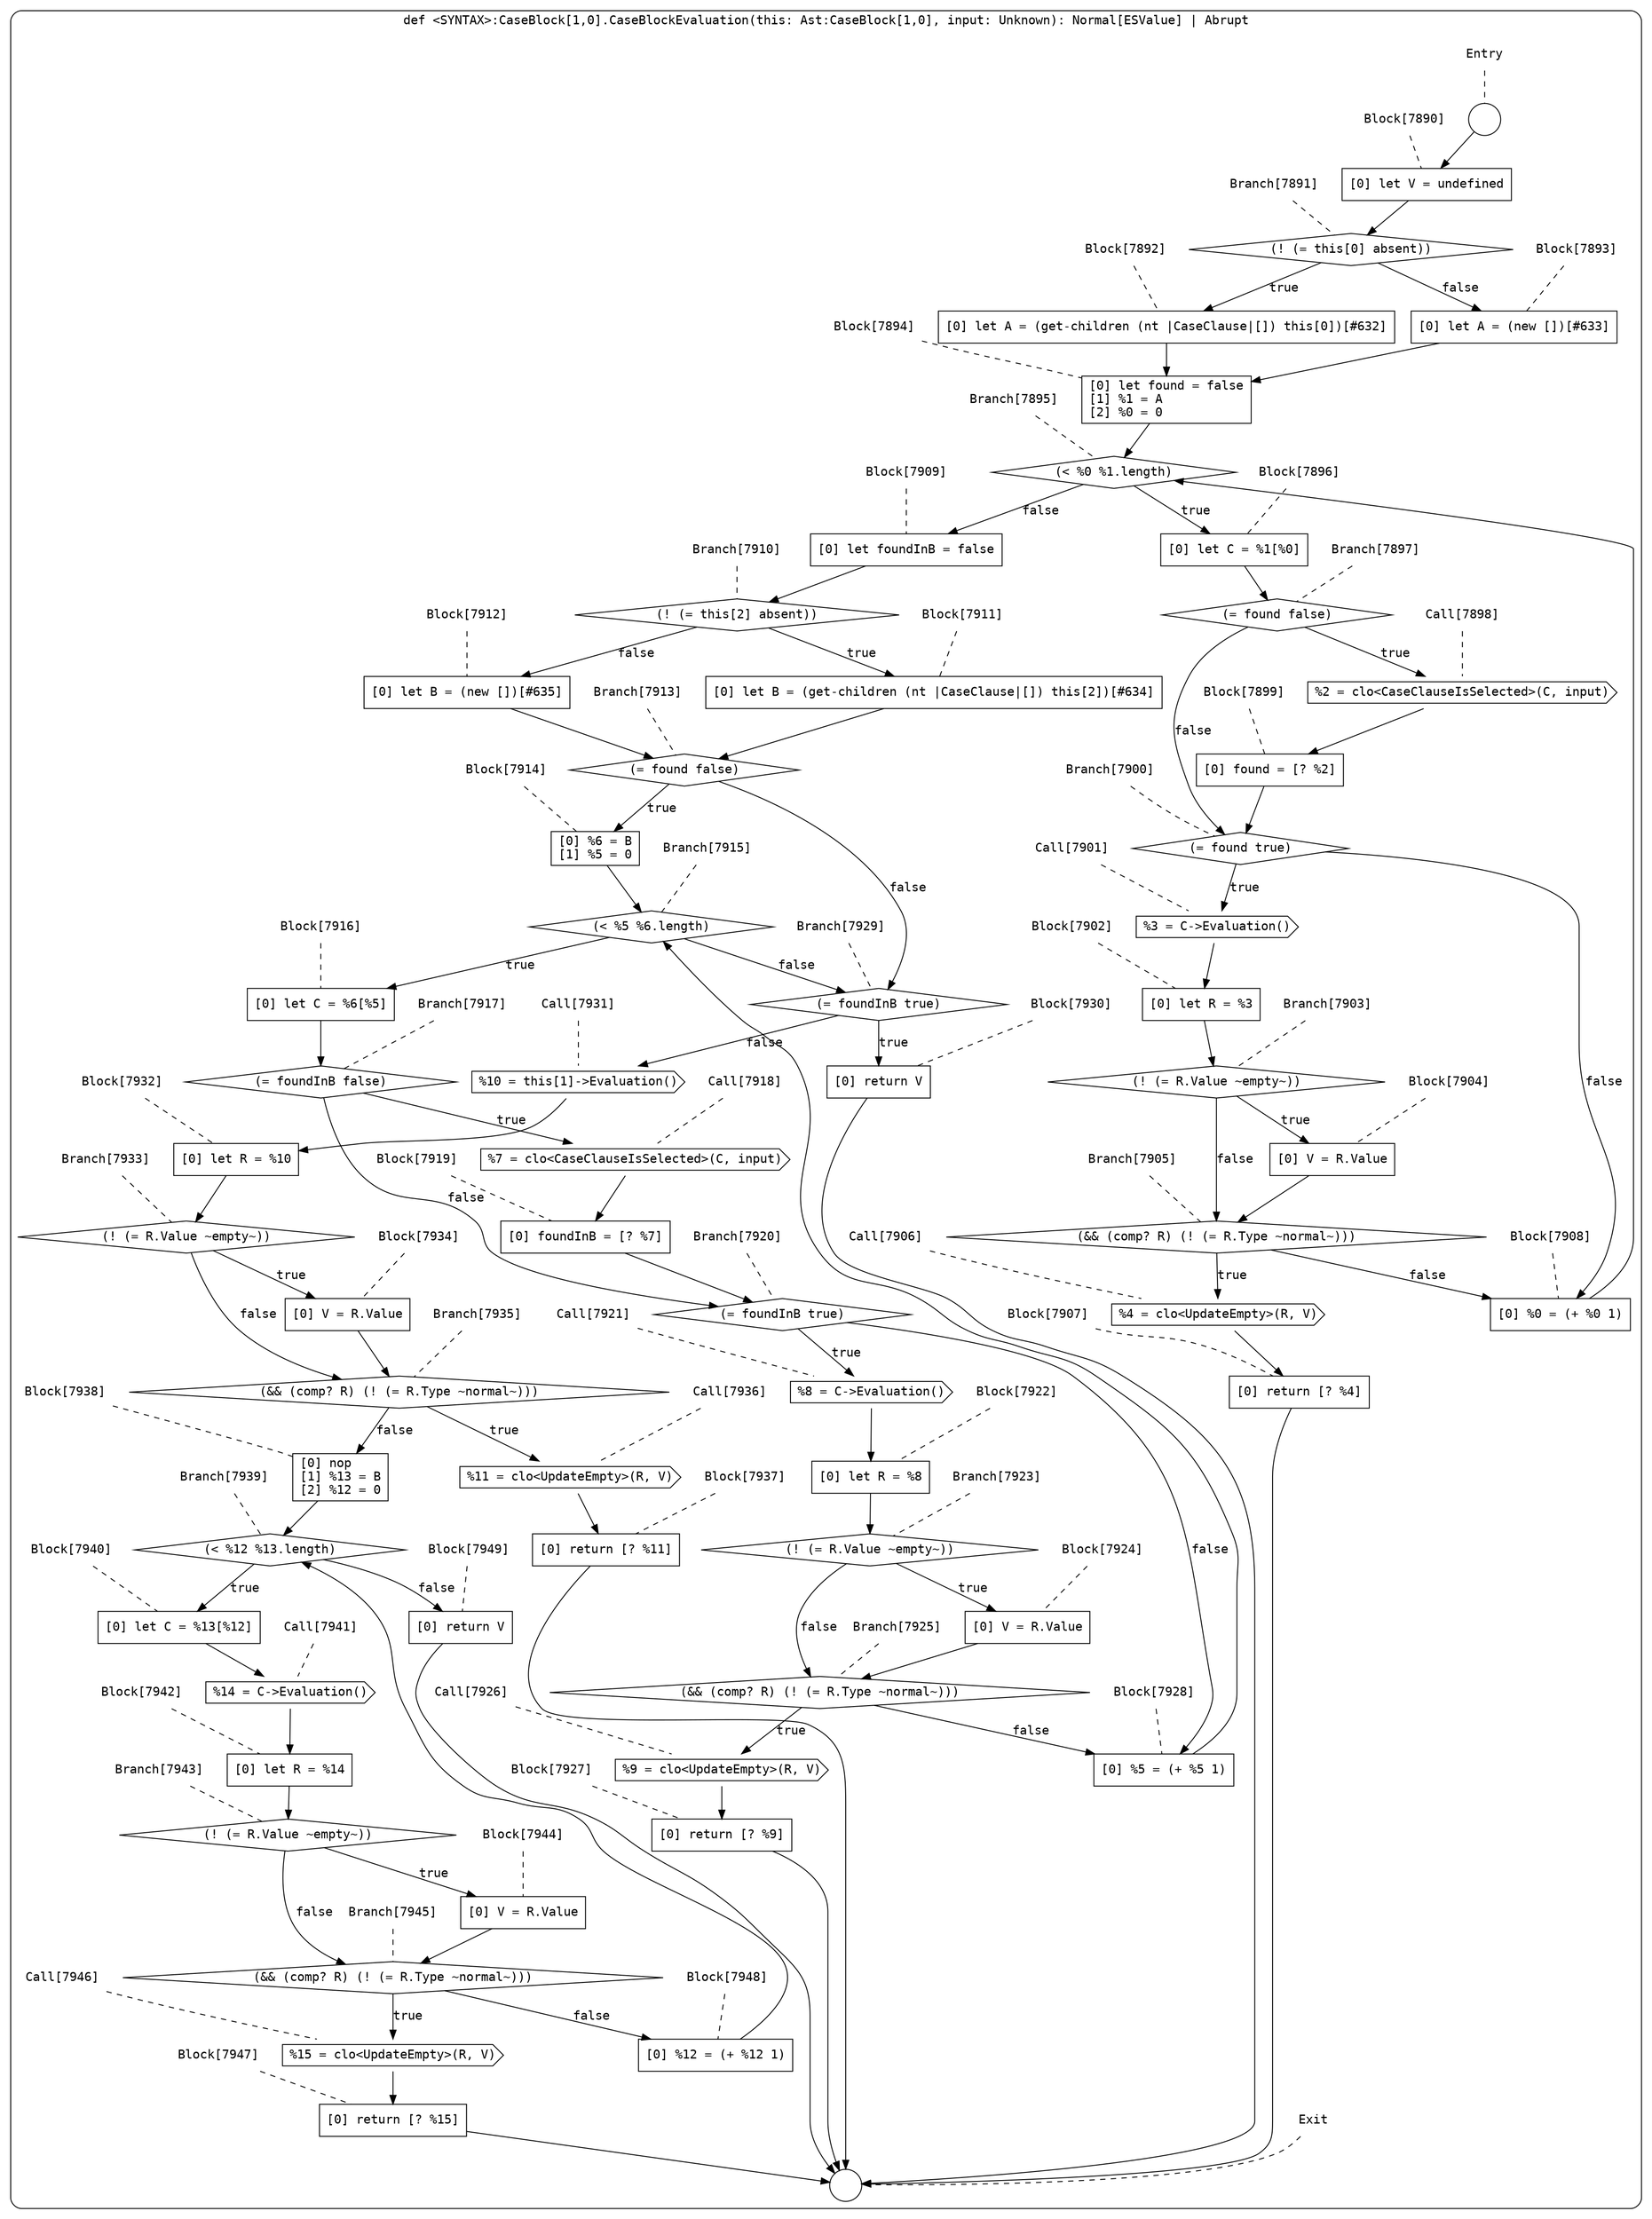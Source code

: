 digraph {
  graph [fontname = "Consolas"]
  node [fontname = "Consolas"]
  edge [fontname = "Consolas"]
  subgraph cluster1475 {
    label = "def <SYNTAX>:CaseBlock[1,0].CaseBlockEvaluation(this: Ast:CaseBlock[1,0], input: Unknown): Normal[ESValue] | Abrupt"
    style = rounded
    cluster1475_entry_name [shape=none, label=<<font color="black">Entry</font>>]
    cluster1475_entry_name -> cluster1475_entry [arrowhead=none, color="black", style=dashed]
    cluster1475_entry [shape=circle label=" " color="black" fillcolor="white" style=filled]
    cluster1475_entry -> node7890 [color="black"]
    cluster1475_exit_name [shape=none, label=<<font color="black">Exit</font>>]
    cluster1475_exit_name -> cluster1475_exit [arrowhead=none, color="black", style=dashed]
    cluster1475_exit [shape=circle label=" " color="black" fillcolor="white" style=filled]
    node7890_name [shape=none, label=<<font color="black">Block[7890]</font>>]
    node7890_name -> node7890 [arrowhead=none, color="black", style=dashed]
    node7890 [shape=box, label=<<font color="black">[0] let V = undefined<BR ALIGN="LEFT"/></font>> color="black" fillcolor="white", style=filled]
    node7890 -> node7891 [color="black"]
    node7891_name [shape=none, label=<<font color="black">Branch[7891]</font>>]
    node7891_name -> node7891 [arrowhead=none, color="black", style=dashed]
    node7891 [shape=diamond, label=<<font color="black">(! (= this[0] absent))</font>> color="black" fillcolor="white", style=filled]
    node7891 -> node7892 [label=<<font color="black">true</font>> color="black"]
    node7891 -> node7893 [label=<<font color="black">false</font>> color="black"]
    node7892_name [shape=none, label=<<font color="black">Block[7892]</font>>]
    node7892_name -> node7892 [arrowhead=none, color="black", style=dashed]
    node7892 [shape=box, label=<<font color="black">[0] let A = (get-children (nt |CaseClause|[]) this[0])[#632]<BR ALIGN="LEFT"/></font>> color="black" fillcolor="white", style=filled]
    node7892 -> node7894 [color="black"]
    node7893_name [shape=none, label=<<font color="black">Block[7893]</font>>]
    node7893_name -> node7893 [arrowhead=none, color="black", style=dashed]
    node7893 [shape=box, label=<<font color="black">[0] let A = (new [])[#633]<BR ALIGN="LEFT"/></font>> color="black" fillcolor="white", style=filled]
    node7893 -> node7894 [color="black"]
    node7894_name [shape=none, label=<<font color="black">Block[7894]</font>>]
    node7894_name -> node7894 [arrowhead=none, color="black", style=dashed]
    node7894 [shape=box, label=<<font color="black">[0] let found = false<BR ALIGN="LEFT"/>[1] %1 = A<BR ALIGN="LEFT"/>[2] %0 = 0<BR ALIGN="LEFT"/></font>> color="black" fillcolor="white", style=filled]
    node7894 -> node7895 [color="black"]
    node7895_name [shape=none, label=<<font color="black">Branch[7895]</font>>]
    node7895_name -> node7895 [arrowhead=none, color="black", style=dashed]
    node7895 [shape=diamond, label=<<font color="black">(&lt; %0 %1.length)</font>> color="black" fillcolor="white", style=filled]
    node7895 -> node7896 [label=<<font color="black">true</font>> color="black"]
    node7895 -> node7909 [label=<<font color="black">false</font>> color="black"]
    node7896_name [shape=none, label=<<font color="black">Block[7896]</font>>]
    node7896_name -> node7896 [arrowhead=none, color="black", style=dashed]
    node7896 [shape=box, label=<<font color="black">[0] let C = %1[%0]<BR ALIGN="LEFT"/></font>> color="black" fillcolor="white", style=filled]
    node7896 -> node7897 [color="black"]
    node7909_name [shape=none, label=<<font color="black">Block[7909]</font>>]
    node7909_name -> node7909 [arrowhead=none, color="black", style=dashed]
    node7909 [shape=box, label=<<font color="black">[0] let foundInB = false<BR ALIGN="LEFT"/></font>> color="black" fillcolor="white", style=filled]
    node7909 -> node7910 [color="black"]
    node7897_name [shape=none, label=<<font color="black">Branch[7897]</font>>]
    node7897_name -> node7897 [arrowhead=none, color="black", style=dashed]
    node7897 [shape=diamond, label=<<font color="black">(= found false)</font>> color="black" fillcolor="white", style=filled]
    node7897 -> node7898 [label=<<font color="black">true</font>> color="black"]
    node7897 -> node7900 [label=<<font color="black">false</font>> color="black"]
    node7910_name [shape=none, label=<<font color="black">Branch[7910]</font>>]
    node7910_name -> node7910 [arrowhead=none, color="black", style=dashed]
    node7910 [shape=diamond, label=<<font color="black">(! (= this[2] absent))</font>> color="black" fillcolor="white", style=filled]
    node7910 -> node7911 [label=<<font color="black">true</font>> color="black"]
    node7910 -> node7912 [label=<<font color="black">false</font>> color="black"]
    node7898_name [shape=none, label=<<font color="black">Call[7898]</font>>]
    node7898_name -> node7898 [arrowhead=none, color="black", style=dashed]
    node7898 [shape=cds, label=<<font color="black">%2 = clo&lt;CaseClauseIsSelected&gt;(C, input)</font>> color="black" fillcolor="white", style=filled]
    node7898 -> node7899 [color="black"]
    node7900_name [shape=none, label=<<font color="black">Branch[7900]</font>>]
    node7900_name -> node7900 [arrowhead=none, color="black", style=dashed]
    node7900 [shape=diamond, label=<<font color="black">(= found true)</font>> color="black" fillcolor="white", style=filled]
    node7900 -> node7901 [label=<<font color="black">true</font>> color="black"]
    node7900 -> node7908 [label=<<font color="black">false</font>> color="black"]
    node7911_name [shape=none, label=<<font color="black">Block[7911]</font>>]
    node7911_name -> node7911 [arrowhead=none, color="black", style=dashed]
    node7911 [shape=box, label=<<font color="black">[0] let B = (get-children (nt |CaseClause|[]) this[2])[#634]<BR ALIGN="LEFT"/></font>> color="black" fillcolor="white", style=filled]
    node7911 -> node7913 [color="black"]
    node7912_name [shape=none, label=<<font color="black">Block[7912]</font>>]
    node7912_name -> node7912 [arrowhead=none, color="black", style=dashed]
    node7912 [shape=box, label=<<font color="black">[0] let B = (new [])[#635]<BR ALIGN="LEFT"/></font>> color="black" fillcolor="white", style=filled]
    node7912 -> node7913 [color="black"]
    node7899_name [shape=none, label=<<font color="black">Block[7899]</font>>]
    node7899_name -> node7899 [arrowhead=none, color="black", style=dashed]
    node7899 [shape=box, label=<<font color="black">[0] found = [? %2]<BR ALIGN="LEFT"/></font>> color="black" fillcolor="white", style=filled]
    node7899 -> node7900 [color="black"]
    node7901_name [shape=none, label=<<font color="black">Call[7901]</font>>]
    node7901_name -> node7901 [arrowhead=none, color="black", style=dashed]
    node7901 [shape=cds, label=<<font color="black">%3 = C-&gt;Evaluation()</font>> color="black" fillcolor="white", style=filled]
    node7901 -> node7902 [color="black"]
    node7908_name [shape=none, label=<<font color="black">Block[7908]</font>>]
    node7908_name -> node7908 [arrowhead=none, color="black", style=dashed]
    node7908 [shape=box, label=<<font color="black">[0] %0 = (+ %0 1)<BR ALIGN="LEFT"/></font>> color="black" fillcolor="white", style=filled]
    node7908 -> node7895 [color="black"]
    node7913_name [shape=none, label=<<font color="black">Branch[7913]</font>>]
    node7913_name -> node7913 [arrowhead=none, color="black", style=dashed]
    node7913 [shape=diamond, label=<<font color="black">(= found false)</font>> color="black" fillcolor="white", style=filled]
    node7913 -> node7914 [label=<<font color="black">true</font>> color="black"]
    node7913 -> node7929 [label=<<font color="black">false</font>> color="black"]
    node7902_name [shape=none, label=<<font color="black">Block[7902]</font>>]
    node7902_name -> node7902 [arrowhead=none, color="black", style=dashed]
    node7902 [shape=box, label=<<font color="black">[0] let R = %3<BR ALIGN="LEFT"/></font>> color="black" fillcolor="white", style=filled]
    node7902 -> node7903 [color="black"]
    node7914_name [shape=none, label=<<font color="black">Block[7914]</font>>]
    node7914_name -> node7914 [arrowhead=none, color="black", style=dashed]
    node7914 [shape=box, label=<<font color="black">[0] %6 = B<BR ALIGN="LEFT"/>[1] %5 = 0<BR ALIGN="LEFT"/></font>> color="black" fillcolor="white", style=filled]
    node7914 -> node7915 [color="black"]
    node7929_name [shape=none, label=<<font color="black">Branch[7929]</font>>]
    node7929_name -> node7929 [arrowhead=none, color="black", style=dashed]
    node7929 [shape=diamond, label=<<font color="black">(= foundInB true)</font>> color="black" fillcolor="white", style=filled]
    node7929 -> node7930 [label=<<font color="black">true</font>> color="black"]
    node7929 -> node7931 [label=<<font color="black">false</font>> color="black"]
    node7903_name [shape=none, label=<<font color="black">Branch[7903]</font>>]
    node7903_name -> node7903 [arrowhead=none, color="black", style=dashed]
    node7903 [shape=diamond, label=<<font color="black">(! (= R.Value ~empty~))</font>> color="black" fillcolor="white", style=filled]
    node7903 -> node7904 [label=<<font color="black">true</font>> color="black"]
    node7903 -> node7905 [label=<<font color="black">false</font>> color="black"]
    node7915_name [shape=none, label=<<font color="black">Branch[7915]</font>>]
    node7915_name -> node7915 [arrowhead=none, color="black", style=dashed]
    node7915 [shape=diamond, label=<<font color="black">(&lt; %5 %6.length)</font>> color="black" fillcolor="white", style=filled]
    node7915 -> node7916 [label=<<font color="black">true</font>> color="black"]
    node7915 -> node7929 [label=<<font color="black">false</font>> color="black"]
    node7930_name [shape=none, label=<<font color="black">Block[7930]</font>>]
    node7930_name -> node7930 [arrowhead=none, color="black", style=dashed]
    node7930 [shape=box, label=<<font color="black">[0] return V<BR ALIGN="LEFT"/></font>> color="black" fillcolor="white", style=filled]
    node7930 -> cluster1475_exit [color="black"]
    node7931_name [shape=none, label=<<font color="black">Call[7931]</font>>]
    node7931_name -> node7931 [arrowhead=none, color="black", style=dashed]
    node7931 [shape=cds, label=<<font color="black">%10 = this[1]-&gt;Evaluation()</font>> color="black" fillcolor="white", style=filled]
    node7931 -> node7932 [color="black"]
    node7904_name [shape=none, label=<<font color="black">Block[7904]</font>>]
    node7904_name -> node7904 [arrowhead=none, color="black", style=dashed]
    node7904 [shape=box, label=<<font color="black">[0] V = R.Value<BR ALIGN="LEFT"/></font>> color="black" fillcolor="white", style=filled]
    node7904 -> node7905 [color="black"]
    node7905_name [shape=none, label=<<font color="black">Branch[7905]</font>>]
    node7905_name -> node7905 [arrowhead=none, color="black", style=dashed]
    node7905 [shape=diamond, label=<<font color="black">(&amp;&amp; (comp? R) (! (= R.Type ~normal~)))</font>> color="black" fillcolor="white", style=filled]
    node7905 -> node7906 [label=<<font color="black">true</font>> color="black"]
    node7905 -> node7908 [label=<<font color="black">false</font>> color="black"]
    node7916_name [shape=none, label=<<font color="black">Block[7916]</font>>]
    node7916_name -> node7916 [arrowhead=none, color="black", style=dashed]
    node7916 [shape=box, label=<<font color="black">[0] let C = %6[%5]<BR ALIGN="LEFT"/></font>> color="black" fillcolor="white", style=filled]
    node7916 -> node7917 [color="black"]
    node7932_name [shape=none, label=<<font color="black">Block[7932]</font>>]
    node7932_name -> node7932 [arrowhead=none, color="black", style=dashed]
    node7932 [shape=box, label=<<font color="black">[0] let R = %10<BR ALIGN="LEFT"/></font>> color="black" fillcolor="white", style=filled]
    node7932 -> node7933 [color="black"]
    node7906_name [shape=none, label=<<font color="black">Call[7906]</font>>]
    node7906_name -> node7906 [arrowhead=none, color="black", style=dashed]
    node7906 [shape=cds, label=<<font color="black">%4 = clo&lt;UpdateEmpty&gt;(R, V)</font>> color="black" fillcolor="white", style=filled]
    node7906 -> node7907 [color="black"]
    node7917_name [shape=none, label=<<font color="black">Branch[7917]</font>>]
    node7917_name -> node7917 [arrowhead=none, color="black", style=dashed]
    node7917 [shape=diamond, label=<<font color="black">(= foundInB false)</font>> color="black" fillcolor="white", style=filled]
    node7917 -> node7918 [label=<<font color="black">true</font>> color="black"]
    node7917 -> node7920 [label=<<font color="black">false</font>> color="black"]
    node7933_name [shape=none, label=<<font color="black">Branch[7933]</font>>]
    node7933_name -> node7933 [arrowhead=none, color="black", style=dashed]
    node7933 [shape=diamond, label=<<font color="black">(! (= R.Value ~empty~))</font>> color="black" fillcolor="white", style=filled]
    node7933 -> node7934 [label=<<font color="black">true</font>> color="black"]
    node7933 -> node7935 [label=<<font color="black">false</font>> color="black"]
    node7907_name [shape=none, label=<<font color="black">Block[7907]</font>>]
    node7907_name -> node7907 [arrowhead=none, color="black", style=dashed]
    node7907 [shape=box, label=<<font color="black">[0] return [? %4]<BR ALIGN="LEFT"/></font>> color="black" fillcolor="white", style=filled]
    node7907 -> cluster1475_exit [color="black"]
    node7918_name [shape=none, label=<<font color="black">Call[7918]</font>>]
    node7918_name -> node7918 [arrowhead=none, color="black", style=dashed]
    node7918 [shape=cds, label=<<font color="black">%7 = clo&lt;CaseClauseIsSelected&gt;(C, input)</font>> color="black" fillcolor="white", style=filled]
    node7918 -> node7919 [color="black"]
    node7920_name [shape=none, label=<<font color="black">Branch[7920]</font>>]
    node7920_name -> node7920 [arrowhead=none, color="black", style=dashed]
    node7920 [shape=diamond, label=<<font color="black">(= foundInB true)</font>> color="black" fillcolor="white", style=filled]
    node7920 -> node7921 [label=<<font color="black">true</font>> color="black"]
    node7920 -> node7928 [label=<<font color="black">false</font>> color="black"]
    node7934_name [shape=none, label=<<font color="black">Block[7934]</font>>]
    node7934_name -> node7934 [arrowhead=none, color="black", style=dashed]
    node7934 [shape=box, label=<<font color="black">[0] V = R.Value<BR ALIGN="LEFT"/></font>> color="black" fillcolor="white", style=filled]
    node7934 -> node7935 [color="black"]
    node7935_name [shape=none, label=<<font color="black">Branch[7935]</font>>]
    node7935_name -> node7935 [arrowhead=none, color="black", style=dashed]
    node7935 [shape=diamond, label=<<font color="black">(&amp;&amp; (comp? R) (! (= R.Type ~normal~)))</font>> color="black" fillcolor="white", style=filled]
    node7935 -> node7936 [label=<<font color="black">true</font>> color="black"]
    node7935 -> node7938 [label=<<font color="black">false</font>> color="black"]
    node7919_name [shape=none, label=<<font color="black">Block[7919]</font>>]
    node7919_name -> node7919 [arrowhead=none, color="black", style=dashed]
    node7919 [shape=box, label=<<font color="black">[0] foundInB = [? %7]<BR ALIGN="LEFT"/></font>> color="black" fillcolor="white", style=filled]
    node7919 -> node7920 [color="black"]
    node7921_name [shape=none, label=<<font color="black">Call[7921]</font>>]
    node7921_name -> node7921 [arrowhead=none, color="black", style=dashed]
    node7921 [shape=cds, label=<<font color="black">%8 = C-&gt;Evaluation()</font>> color="black" fillcolor="white", style=filled]
    node7921 -> node7922 [color="black"]
    node7928_name [shape=none, label=<<font color="black">Block[7928]</font>>]
    node7928_name -> node7928 [arrowhead=none, color="black", style=dashed]
    node7928 [shape=box, label=<<font color="black">[0] %5 = (+ %5 1)<BR ALIGN="LEFT"/></font>> color="black" fillcolor="white", style=filled]
    node7928 -> node7915 [color="black"]
    node7936_name [shape=none, label=<<font color="black">Call[7936]</font>>]
    node7936_name -> node7936 [arrowhead=none, color="black", style=dashed]
    node7936 [shape=cds, label=<<font color="black">%11 = clo&lt;UpdateEmpty&gt;(R, V)</font>> color="black" fillcolor="white", style=filled]
    node7936 -> node7937 [color="black"]
    node7938_name [shape=none, label=<<font color="black">Block[7938]</font>>]
    node7938_name -> node7938 [arrowhead=none, color="black", style=dashed]
    node7938 [shape=box, label=<<font color="black">[0] nop<BR ALIGN="LEFT"/>[1] %13 = B<BR ALIGN="LEFT"/>[2] %12 = 0<BR ALIGN="LEFT"/></font>> color="black" fillcolor="white", style=filled]
    node7938 -> node7939 [color="black"]
    node7922_name [shape=none, label=<<font color="black">Block[7922]</font>>]
    node7922_name -> node7922 [arrowhead=none, color="black", style=dashed]
    node7922 [shape=box, label=<<font color="black">[0] let R = %8<BR ALIGN="LEFT"/></font>> color="black" fillcolor="white", style=filled]
    node7922 -> node7923 [color="black"]
    node7937_name [shape=none, label=<<font color="black">Block[7937]</font>>]
    node7937_name -> node7937 [arrowhead=none, color="black", style=dashed]
    node7937 [shape=box, label=<<font color="black">[0] return [? %11]<BR ALIGN="LEFT"/></font>> color="black" fillcolor="white", style=filled]
    node7937 -> cluster1475_exit [color="black"]
    node7939_name [shape=none, label=<<font color="black">Branch[7939]</font>>]
    node7939_name -> node7939 [arrowhead=none, color="black", style=dashed]
    node7939 [shape=diamond, label=<<font color="black">(&lt; %12 %13.length)</font>> color="black" fillcolor="white", style=filled]
    node7939 -> node7940 [label=<<font color="black">true</font>> color="black"]
    node7939 -> node7949 [label=<<font color="black">false</font>> color="black"]
    node7923_name [shape=none, label=<<font color="black">Branch[7923]</font>>]
    node7923_name -> node7923 [arrowhead=none, color="black", style=dashed]
    node7923 [shape=diamond, label=<<font color="black">(! (= R.Value ~empty~))</font>> color="black" fillcolor="white", style=filled]
    node7923 -> node7924 [label=<<font color="black">true</font>> color="black"]
    node7923 -> node7925 [label=<<font color="black">false</font>> color="black"]
    node7940_name [shape=none, label=<<font color="black">Block[7940]</font>>]
    node7940_name -> node7940 [arrowhead=none, color="black", style=dashed]
    node7940 [shape=box, label=<<font color="black">[0] let C = %13[%12]<BR ALIGN="LEFT"/></font>> color="black" fillcolor="white", style=filled]
    node7940 -> node7941 [color="black"]
    node7949_name [shape=none, label=<<font color="black">Block[7949]</font>>]
    node7949_name -> node7949 [arrowhead=none, color="black", style=dashed]
    node7949 [shape=box, label=<<font color="black">[0] return V<BR ALIGN="LEFT"/></font>> color="black" fillcolor="white", style=filled]
    node7949 -> cluster1475_exit [color="black"]
    node7924_name [shape=none, label=<<font color="black">Block[7924]</font>>]
    node7924_name -> node7924 [arrowhead=none, color="black", style=dashed]
    node7924 [shape=box, label=<<font color="black">[0] V = R.Value<BR ALIGN="LEFT"/></font>> color="black" fillcolor="white", style=filled]
    node7924 -> node7925 [color="black"]
    node7925_name [shape=none, label=<<font color="black">Branch[7925]</font>>]
    node7925_name -> node7925 [arrowhead=none, color="black", style=dashed]
    node7925 [shape=diamond, label=<<font color="black">(&amp;&amp; (comp? R) (! (= R.Type ~normal~)))</font>> color="black" fillcolor="white", style=filled]
    node7925 -> node7926 [label=<<font color="black">true</font>> color="black"]
    node7925 -> node7928 [label=<<font color="black">false</font>> color="black"]
    node7941_name [shape=none, label=<<font color="black">Call[7941]</font>>]
    node7941_name -> node7941 [arrowhead=none, color="black", style=dashed]
    node7941 [shape=cds, label=<<font color="black">%14 = C-&gt;Evaluation()</font>> color="black" fillcolor="white", style=filled]
    node7941 -> node7942 [color="black"]
    node7926_name [shape=none, label=<<font color="black">Call[7926]</font>>]
    node7926_name -> node7926 [arrowhead=none, color="black", style=dashed]
    node7926 [shape=cds, label=<<font color="black">%9 = clo&lt;UpdateEmpty&gt;(R, V)</font>> color="black" fillcolor="white", style=filled]
    node7926 -> node7927 [color="black"]
    node7942_name [shape=none, label=<<font color="black">Block[7942]</font>>]
    node7942_name -> node7942 [arrowhead=none, color="black", style=dashed]
    node7942 [shape=box, label=<<font color="black">[0] let R = %14<BR ALIGN="LEFT"/></font>> color="black" fillcolor="white", style=filled]
    node7942 -> node7943 [color="black"]
    node7927_name [shape=none, label=<<font color="black">Block[7927]</font>>]
    node7927_name -> node7927 [arrowhead=none, color="black", style=dashed]
    node7927 [shape=box, label=<<font color="black">[0] return [? %9]<BR ALIGN="LEFT"/></font>> color="black" fillcolor="white", style=filled]
    node7927 -> cluster1475_exit [color="black"]
    node7943_name [shape=none, label=<<font color="black">Branch[7943]</font>>]
    node7943_name -> node7943 [arrowhead=none, color="black", style=dashed]
    node7943 [shape=diamond, label=<<font color="black">(! (= R.Value ~empty~))</font>> color="black" fillcolor="white", style=filled]
    node7943 -> node7944 [label=<<font color="black">true</font>> color="black"]
    node7943 -> node7945 [label=<<font color="black">false</font>> color="black"]
    node7944_name [shape=none, label=<<font color="black">Block[7944]</font>>]
    node7944_name -> node7944 [arrowhead=none, color="black", style=dashed]
    node7944 [shape=box, label=<<font color="black">[0] V = R.Value<BR ALIGN="LEFT"/></font>> color="black" fillcolor="white", style=filled]
    node7944 -> node7945 [color="black"]
    node7945_name [shape=none, label=<<font color="black">Branch[7945]</font>>]
    node7945_name -> node7945 [arrowhead=none, color="black", style=dashed]
    node7945 [shape=diamond, label=<<font color="black">(&amp;&amp; (comp? R) (! (= R.Type ~normal~)))</font>> color="black" fillcolor="white", style=filled]
    node7945 -> node7946 [label=<<font color="black">true</font>> color="black"]
    node7945 -> node7948 [label=<<font color="black">false</font>> color="black"]
    node7946_name [shape=none, label=<<font color="black">Call[7946]</font>>]
    node7946_name -> node7946 [arrowhead=none, color="black", style=dashed]
    node7946 [shape=cds, label=<<font color="black">%15 = clo&lt;UpdateEmpty&gt;(R, V)</font>> color="black" fillcolor="white", style=filled]
    node7946 -> node7947 [color="black"]
    node7948_name [shape=none, label=<<font color="black">Block[7948]</font>>]
    node7948_name -> node7948 [arrowhead=none, color="black", style=dashed]
    node7948 [shape=box, label=<<font color="black">[0] %12 = (+ %12 1)<BR ALIGN="LEFT"/></font>> color="black" fillcolor="white", style=filled]
    node7948 -> node7939 [color="black"]
    node7947_name [shape=none, label=<<font color="black">Block[7947]</font>>]
    node7947_name -> node7947 [arrowhead=none, color="black", style=dashed]
    node7947 [shape=box, label=<<font color="black">[0] return [? %15]<BR ALIGN="LEFT"/></font>> color="black" fillcolor="white", style=filled]
    node7947 -> cluster1475_exit [color="black"]
  }
}